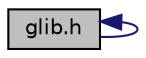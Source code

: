 digraph "glib.h"
{
 // LATEX_PDF_SIZE
  edge [fontname="Helvetica",fontsize="10",labelfontname="Helvetica",labelfontsize="10"];
  node [fontname="Helvetica",fontsize="10",shape=record];
  Node1 [label="glib.h",height=0.2,width=0.4,color="black", fillcolor="grey75", style="filled", fontcolor="black",tooltip="Declarations for the glib I/O binding."];
  Node1 -> Node1 [dir="back",color="midnightblue",fontsize="10",style="solid",fontname="Helvetica"];
}
